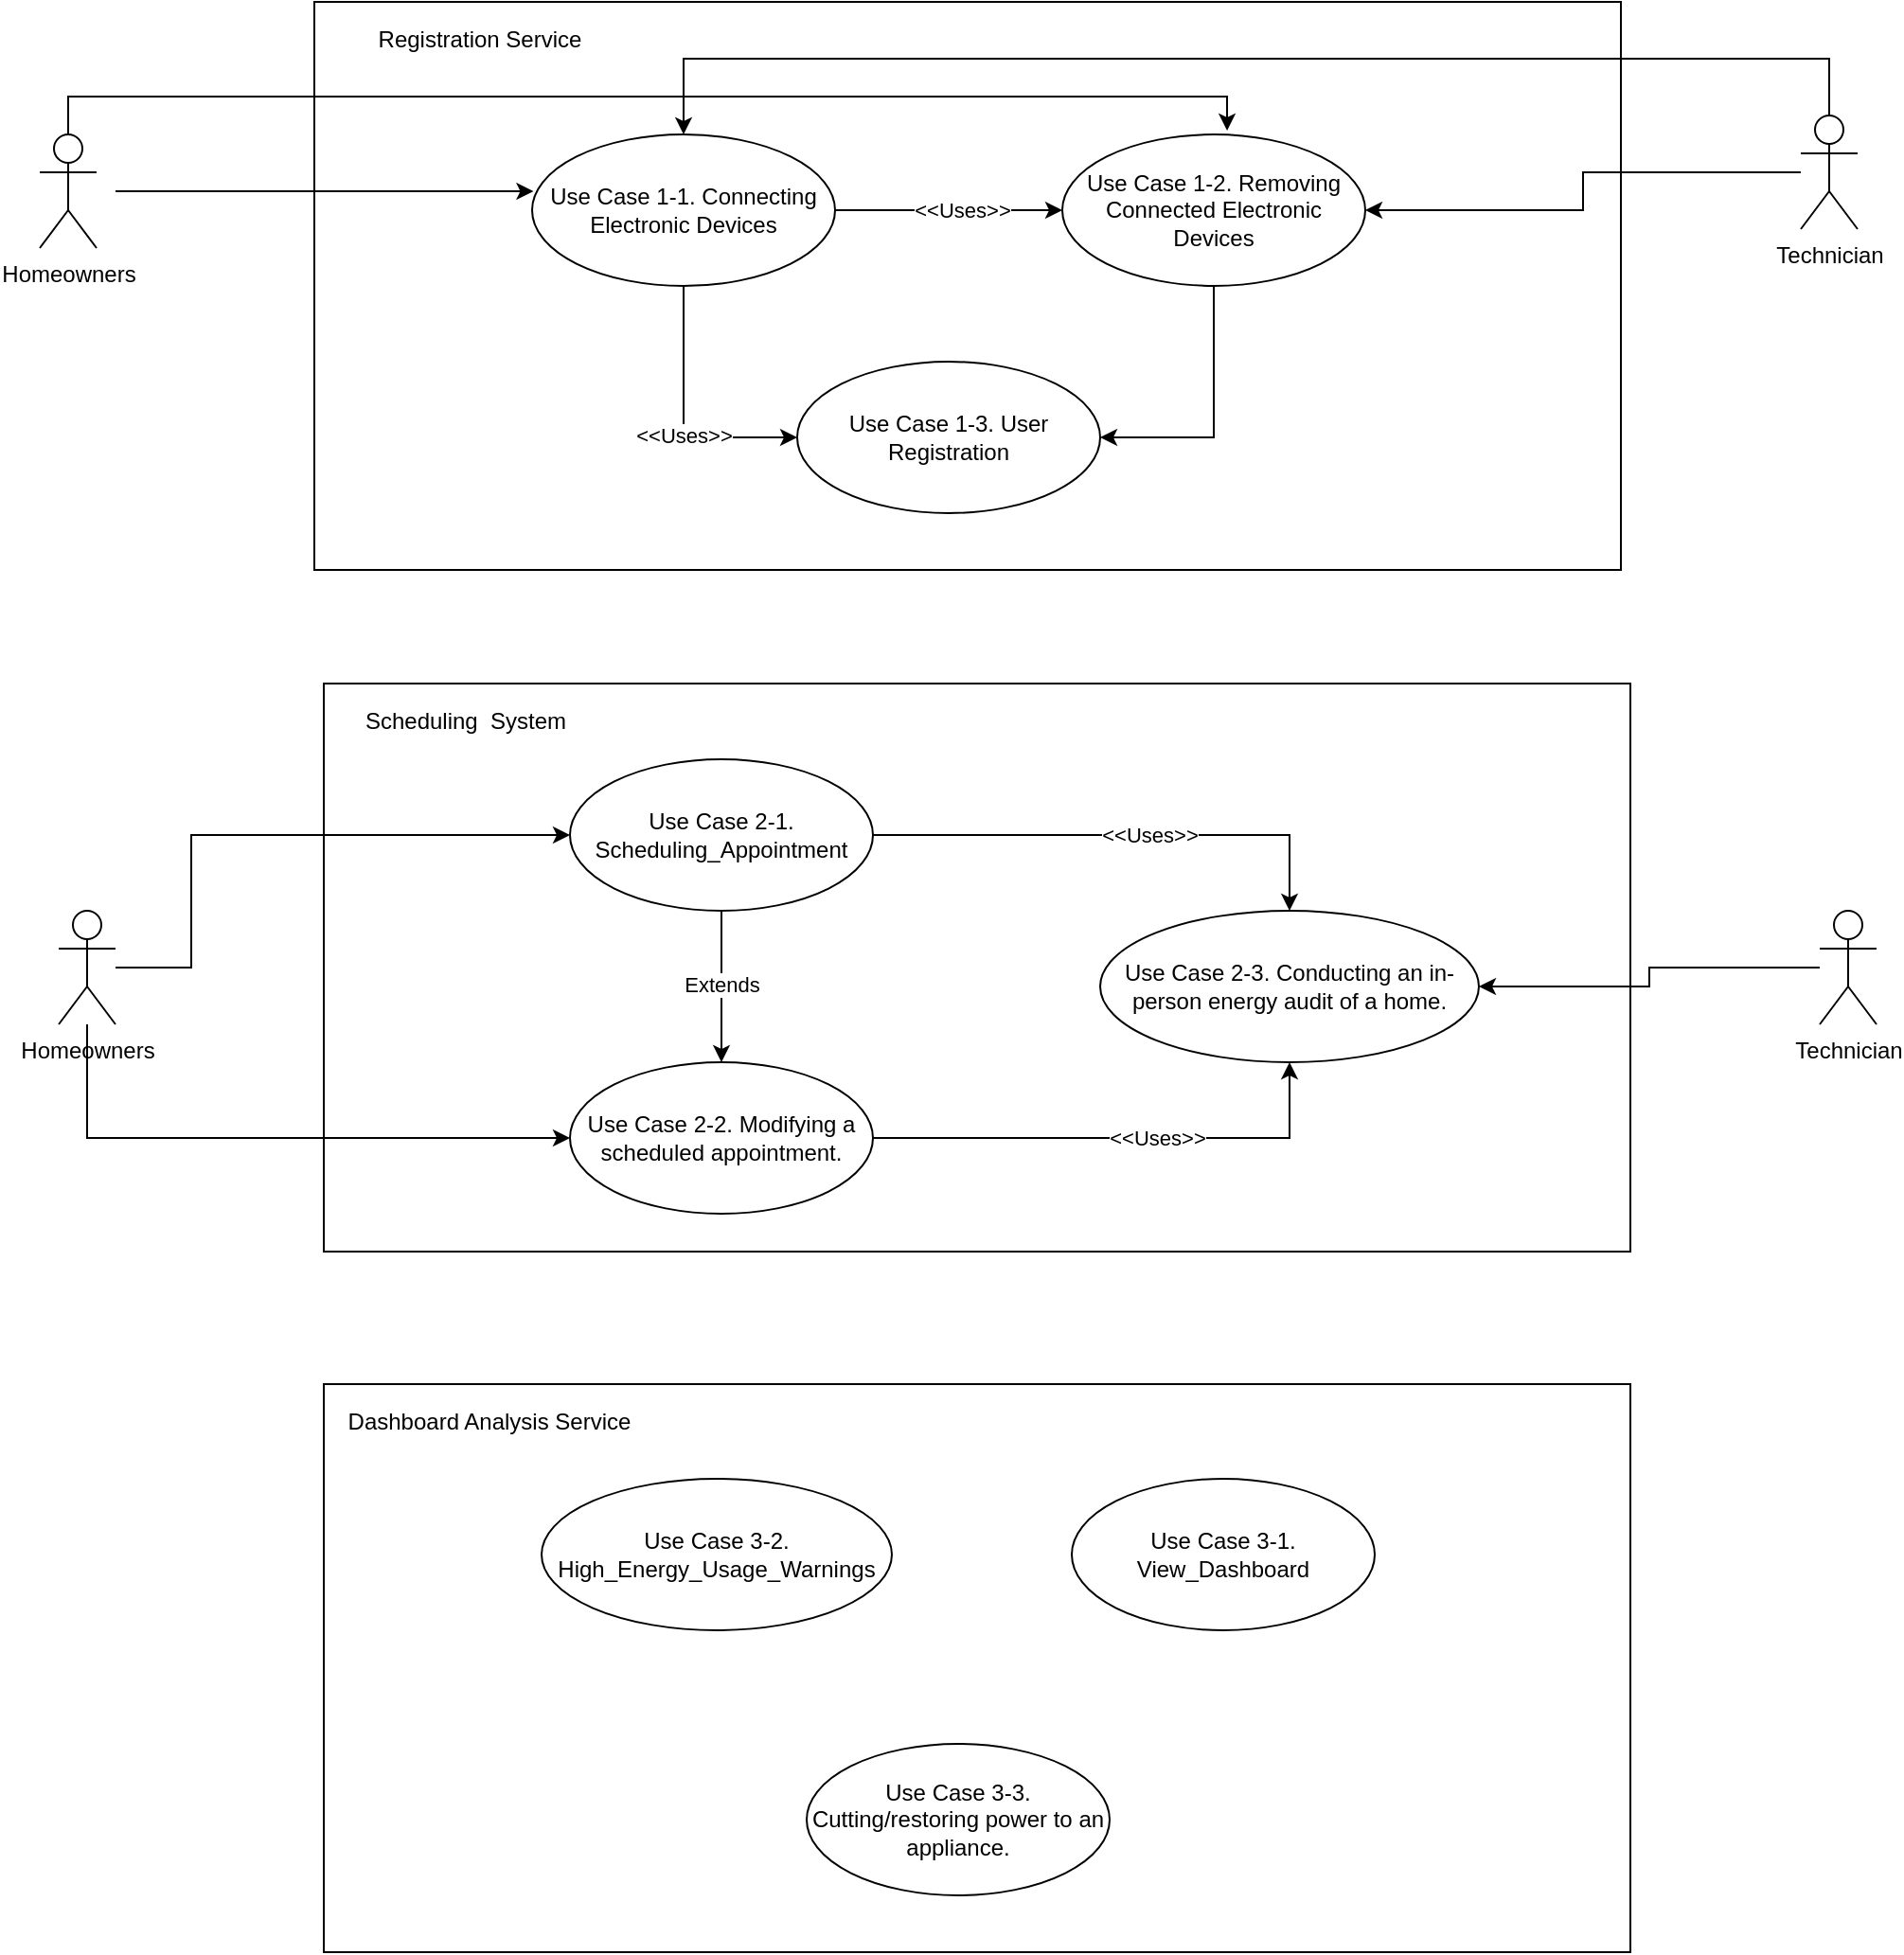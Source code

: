 <mxfile version="21.8.1" type="github">
  <diagram name="Page-1" id="5cqEnjHebfaT1kJGdO-o">
    <mxGraphModel dx="1364" dy="886" grid="1" gridSize="10" guides="1" tooltips="1" connect="1" arrows="1" fold="1" page="1" pageScale="1" pageWidth="1200" pageHeight="1920" math="0" shadow="0">
      <root>
        <mxCell id="0" />
        <mxCell id="1" parent="0" />
        <mxCell id="AM4topthDhh8O_KRF2oz-23" value="" style="rounded=0;whiteSpace=wrap;html=1;" vertex="1" parent="1">
          <mxGeometry x="260" y="420" width="690" height="300" as="geometry" />
        </mxCell>
        <mxCell id="AM4topthDhh8O_KRF2oz-26" style="edgeStyle=orthogonalEdgeStyle;rounded=0;orthogonalLoop=1;jettySize=auto;html=1;entryX=0;entryY=0.5;entryDx=0;entryDy=0;" edge="1" parent="1" source="AM4topthDhh8O_KRF2oz-1" target="AM4topthDhh8O_KRF2oz-6">
          <mxGeometry relative="1" as="geometry">
            <Array as="points">
              <mxPoint x="190" y="570" />
              <mxPoint x="190" y="500" />
            </Array>
          </mxGeometry>
        </mxCell>
        <mxCell id="AM4topthDhh8O_KRF2oz-27" style="edgeStyle=orthogonalEdgeStyle;rounded=0;orthogonalLoop=1;jettySize=auto;html=1;entryX=0;entryY=0.5;entryDx=0;entryDy=0;" edge="1" parent="1" source="AM4topthDhh8O_KRF2oz-1" target="AM4topthDhh8O_KRF2oz-7">
          <mxGeometry relative="1" as="geometry">
            <Array as="points">
              <mxPoint x="135" y="660" />
            </Array>
          </mxGeometry>
        </mxCell>
        <mxCell id="AM4topthDhh8O_KRF2oz-1" value="Homeowners" style="shape=umlActor;verticalLabelPosition=bottom;verticalAlign=top;html=1;outlineConnect=0;" vertex="1" parent="1">
          <mxGeometry x="120" y="540" width="30" height="60" as="geometry" />
        </mxCell>
        <mxCell id="AM4topthDhh8O_KRF2oz-28" style="edgeStyle=orthogonalEdgeStyle;rounded=0;orthogonalLoop=1;jettySize=auto;html=1;entryX=1;entryY=0.5;entryDx=0;entryDy=0;" edge="1" parent="1" source="AM4topthDhh8O_KRF2oz-2" target="AM4topthDhh8O_KRF2oz-9">
          <mxGeometry relative="1" as="geometry" />
        </mxCell>
        <mxCell id="AM4topthDhh8O_KRF2oz-2" value="Technician" style="shape=umlActor;verticalLabelPosition=bottom;verticalAlign=top;html=1;outlineConnect=0;" vertex="1" parent="1">
          <mxGeometry x="1050" y="540" width="30" height="60" as="geometry" />
        </mxCell>
        <mxCell id="AM4topthDhh8O_KRF2oz-10" style="edgeStyle=orthogonalEdgeStyle;rounded=0;orthogonalLoop=1;jettySize=auto;html=1;" edge="1" parent="1" source="AM4topthDhh8O_KRF2oz-6" target="AM4topthDhh8O_KRF2oz-7">
          <mxGeometry relative="1" as="geometry" />
        </mxCell>
        <mxCell id="AM4topthDhh8O_KRF2oz-11" value="Extends" style="edgeLabel;html=1;align=center;verticalAlign=middle;resizable=0;points=[];" vertex="1" connectable="0" parent="AM4topthDhh8O_KRF2oz-10">
          <mxGeometry x="0.077" y="-3" relative="1" as="geometry">
            <mxPoint x="3" y="-4" as="offset" />
          </mxGeometry>
        </mxCell>
        <mxCell id="AM4topthDhh8O_KRF2oz-15" style="edgeStyle=orthogonalEdgeStyle;rounded=0;orthogonalLoop=1;jettySize=auto;html=1;entryX=0.5;entryY=0;entryDx=0;entryDy=0;" edge="1" parent="1" source="AM4topthDhh8O_KRF2oz-6" target="AM4topthDhh8O_KRF2oz-9">
          <mxGeometry relative="1" as="geometry" />
        </mxCell>
        <mxCell id="AM4topthDhh8O_KRF2oz-20" value="&amp;lt;&amp;lt;Uses&amp;gt;&amp;gt;" style="edgeLabel;html=1;align=center;verticalAlign=middle;resizable=0;points=[];" vertex="1" connectable="0" parent="AM4topthDhh8O_KRF2oz-15">
          <mxGeometry x="0.12" relative="1" as="geometry">
            <mxPoint as="offset" />
          </mxGeometry>
        </mxCell>
        <mxCell id="AM4topthDhh8O_KRF2oz-6" value="Use Case 2-1. Scheduling_Appointment" style="ellipse;whiteSpace=wrap;html=1;" vertex="1" parent="1">
          <mxGeometry x="390" y="460" width="160" height="80" as="geometry" />
        </mxCell>
        <mxCell id="AM4topthDhh8O_KRF2oz-16" style="edgeStyle=orthogonalEdgeStyle;rounded=0;orthogonalLoop=1;jettySize=auto;html=1;entryX=0.5;entryY=1;entryDx=0;entryDy=0;" edge="1" parent="1" source="AM4topthDhh8O_KRF2oz-7" target="AM4topthDhh8O_KRF2oz-9">
          <mxGeometry relative="1" as="geometry" />
        </mxCell>
        <mxCell id="AM4topthDhh8O_KRF2oz-21" value="&amp;lt;&amp;lt;Uses&amp;gt;&amp;gt;" style="edgeLabel;html=1;align=center;verticalAlign=middle;resizable=0;points=[];" vertex="1" connectable="0" parent="AM4topthDhh8O_KRF2oz-16">
          <mxGeometry x="0.237" y="2" relative="1" as="geometry">
            <mxPoint x="-11" y="2" as="offset" />
          </mxGeometry>
        </mxCell>
        <mxCell id="AM4topthDhh8O_KRF2oz-7" value="Use Case 2-2. Modifying a scheduled appointment." style="ellipse;whiteSpace=wrap;html=1;" vertex="1" parent="1">
          <mxGeometry x="390" y="620" width="160" height="80" as="geometry" />
        </mxCell>
        <mxCell id="AM4topthDhh8O_KRF2oz-9" value="Use Case 2-3. Conducting an in-person energy audit of a home." style="ellipse;whiteSpace=wrap;html=1;" vertex="1" parent="1">
          <mxGeometry x="670" y="540" width="200" height="80" as="geometry" />
        </mxCell>
        <mxCell id="AM4topthDhh8O_KRF2oz-24" value="Scheduling&amp;nbsp; System" style="text;html=1;strokeColor=none;fillColor=none;align=center;verticalAlign=middle;whiteSpace=wrap;rounded=0;" vertex="1" parent="1">
          <mxGeometry x="280" y="420" width="110" height="40" as="geometry" />
        </mxCell>
        <mxCell id="AM4topthDhh8O_KRF2oz-29" value="" style="rounded=0;whiteSpace=wrap;html=1;" vertex="1" parent="1">
          <mxGeometry x="255" y="60" width="690" height="300" as="geometry" />
        </mxCell>
        <mxCell id="AM4topthDhh8O_KRF2oz-30" value="Use Case 1-1. Connecting Electronic Devices" style="ellipse;whiteSpace=wrap;html=1;" vertex="1" parent="1">
          <mxGeometry x="370" y="130" width="160" height="80" as="geometry" />
        </mxCell>
        <mxCell id="AM4topthDhh8O_KRF2oz-48" style="edgeStyle=orthogonalEdgeStyle;rounded=0;orthogonalLoop=1;jettySize=auto;html=1;entryX=1;entryY=0.5;entryDx=0;entryDy=0;" edge="1" parent="1" source="AM4topthDhh8O_KRF2oz-31" target="AM4topthDhh8O_KRF2oz-32">
          <mxGeometry relative="1" as="geometry">
            <Array as="points">
              <mxPoint x="730" y="290" />
            </Array>
          </mxGeometry>
        </mxCell>
        <mxCell id="AM4topthDhh8O_KRF2oz-31" value="Use Case 1-2. Removing Connected Electronic Devices" style="ellipse;whiteSpace=wrap;html=1;" vertex="1" parent="1">
          <mxGeometry x="650" y="130" width="160" height="80" as="geometry" />
        </mxCell>
        <mxCell id="AM4topthDhh8O_KRF2oz-32" value="Use Case 1-3. User Registration" style="ellipse;whiteSpace=wrap;html=1;" vertex="1" parent="1">
          <mxGeometry x="510" y="250" width="160" height="80" as="geometry" />
        </mxCell>
        <mxCell id="AM4topthDhh8O_KRF2oz-33" value="Registration Service" style="text;html=1;strokeColor=none;fillColor=none;align=center;verticalAlign=middle;whiteSpace=wrap;rounded=0;" vertex="1" parent="1">
          <mxGeometry x="255" y="60" width="175" height="40" as="geometry" />
        </mxCell>
        <mxCell id="AM4topthDhh8O_KRF2oz-34" value="" style="rounded=0;whiteSpace=wrap;html=1;" vertex="1" parent="1">
          <mxGeometry x="260" y="790" width="690" height="300" as="geometry" />
        </mxCell>
        <mxCell id="AM4topthDhh8O_KRF2oz-35" value="Use Case 3-2. High_Energy_Usage_Warnings" style="ellipse;whiteSpace=wrap;html=1;" vertex="1" parent="1">
          <mxGeometry x="375" y="840" width="185" height="80" as="geometry" />
        </mxCell>
        <mxCell id="AM4topthDhh8O_KRF2oz-36" value="Use Case 3-1. View_Dashboard" style="ellipse;whiteSpace=wrap;html=1;" vertex="1" parent="1">
          <mxGeometry x="655" y="840" width="160" height="80" as="geometry" />
        </mxCell>
        <mxCell id="AM4topthDhh8O_KRF2oz-37" value="Use Case 3-3. Cutting/restoring power to an appliance." style="ellipse;whiteSpace=wrap;html=1;" vertex="1" parent="1">
          <mxGeometry x="515" y="980" width="160" height="80" as="geometry" />
        </mxCell>
        <mxCell id="AM4topthDhh8O_KRF2oz-38" value="Dashboard Analysis Service" style="text;html=1;strokeColor=none;fillColor=none;align=center;verticalAlign=middle;whiteSpace=wrap;rounded=0;" vertex="1" parent="1">
          <mxGeometry x="260" y="790" width="175" height="40" as="geometry" />
        </mxCell>
        <mxCell id="AM4topthDhh8O_KRF2oz-62" style="edgeStyle=orthogonalEdgeStyle;rounded=0;orthogonalLoop=1;jettySize=auto;html=1;" edge="1" parent="1">
          <mxGeometry relative="1" as="geometry">
            <mxPoint x="150" y="160" as="sourcePoint" />
            <mxPoint x="370.718" y="160" as="targetPoint" />
            <Array as="points">
              <mxPoint x="210" y="160" />
              <mxPoint x="210" y="160" />
            </Array>
          </mxGeometry>
        </mxCell>
        <mxCell id="AM4topthDhh8O_KRF2oz-41" value="Homeowners" style="shape=umlActor;verticalLabelPosition=bottom;verticalAlign=top;html=1;outlineConnect=0;" vertex="1" parent="1">
          <mxGeometry x="110" y="130" width="30" height="60" as="geometry" />
        </mxCell>
        <mxCell id="AM4topthDhh8O_KRF2oz-59" style="edgeStyle=orthogonalEdgeStyle;rounded=0;orthogonalLoop=1;jettySize=auto;html=1;" edge="1" parent="1" source="AM4topthDhh8O_KRF2oz-42" target="AM4topthDhh8O_KRF2oz-31">
          <mxGeometry relative="1" as="geometry" />
        </mxCell>
        <mxCell id="AM4topthDhh8O_KRF2oz-61" style="edgeStyle=orthogonalEdgeStyle;rounded=0;orthogonalLoop=1;jettySize=auto;html=1;entryX=0.5;entryY=0;entryDx=0;entryDy=0;" edge="1" parent="1" source="AM4topthDhh8O_KRF2oz-42" target="AM4topthDhh8O_KRF2oz-30">
          <mxGeometry relative="1" as="geometry">
            <Array as="points">
              <mxPoint x="1055" y="90" />
              <mxPoint x="450" y="90" />
            </Array>
          </mxGeometry>
        </mxCell>
        <mxCell id="AM4topthDhh8O_KRF2oz-42" value="Technician" style="shape=umlActor;verticalLabelPosition=bottom;verticalAlign=top;html=1;outlineConnect=0;" vertex="1" parent="1">
          <mxGeometry x="1040" y="120" width="30" height="60" as="geometry" />
        </mxCell>
        <mxCell id="AM4topthDhh8O_KRF2oz-44" style="edgeStyle=orthogonalEdgeStyle;rounded=0;orthogonalLoop=1;jettySize=auto;html=1;" edge="1" parent="1" source="AM4topthDhh8O_KRF2oz-30" target="AM4topthDhh8O_KRF2oz-31">
          <mxGeometry relative="1" as="geometry">
            <mxPoint x="438" y="99" as="sourcePoint" />
            <mxPoint x="658" y="139" as="targetPoint" />
          </mxGeometry>
        </mxCell>
        <mxCell id="AM4topthDhh8O_KRF2oz-45" value="&amp;lt;&amp;lt;Uses&amp;gt;&amp;gt;" style="edgeLabel;html=1;align=center;verticalAlign=middle;resizable=0;points=[];" vertex="1" connectable="0" parent="AM4topthDhh8O_KRF2oz-44">
          <mxGeometry x="0.12" relative="1" as="geometry">
            <mxPoint as="offset" />
          </mxGeometry>
        </mxCell>
        <mxCell id="AM4topthDhh8O_KRF2oz-49" style="edgeStyle=orthogonalEdgeStyle;rounded=0;orthogonalLoop=1;jettySize=auto;html=1;entryX=0;entryY=0.5;entryDx=0;entryDy=0;" edge="1" parent="1" source="AM4topthDhh8O_KRF2oz-30" target="AM4topthDhh8O_KRF2oz-32">
          <mxGeometry relative="1" as="geometry">
            <mxPoint x="435" y="220" as="sourcePoint" />
            <mxPoint x="555" y="220" as="targetPoint" />
          </mxGeometry>
        </mxCell>
        <mxCell id="AM4topthDhh8O_KRF2oz-50" value="&amp;lt;&amp;lt;Uses&amp;gt;&amp;gt;" style="edgeLabel;html=1;align=center;verticalAlign=middle;resizable=0;points=[];" vertex="1" connectable="0" parent="AM4topthDhh8O_KRF2oz-49">
          <mxGeometry x="0.12" relative="1" as="geometry">
            <mxPoint as="offset" />
          </mxGeometry>
        </mxCell>
        <mxCell id="AM4topthDhh8O_KRF2oz-63" style="edgeStyle=orthogonalEdgeStyle;rounded=0;orthogonalLoop=1;jettySize=auto;html=1;entryX=0.544;entryY=-0.025;entryDx=0;entryDy=0;entryPerimeter=0;" edge="1" parent="1" source="AM4topthDhh8O_KRF2oz-41" target="AM4topthDhh8O_KRF2oz-31">
          <mxGeometry relative="1" as="geometry">
            <Array as="points">
              <mxPoint x="125" y="110" />
              <mxPoint x="737" y="110" />
            </Array>
          </mxGeometry>
        </mxCell>
      </root>
    </mxGraphModel>
  </diagram>
</mxfile>
